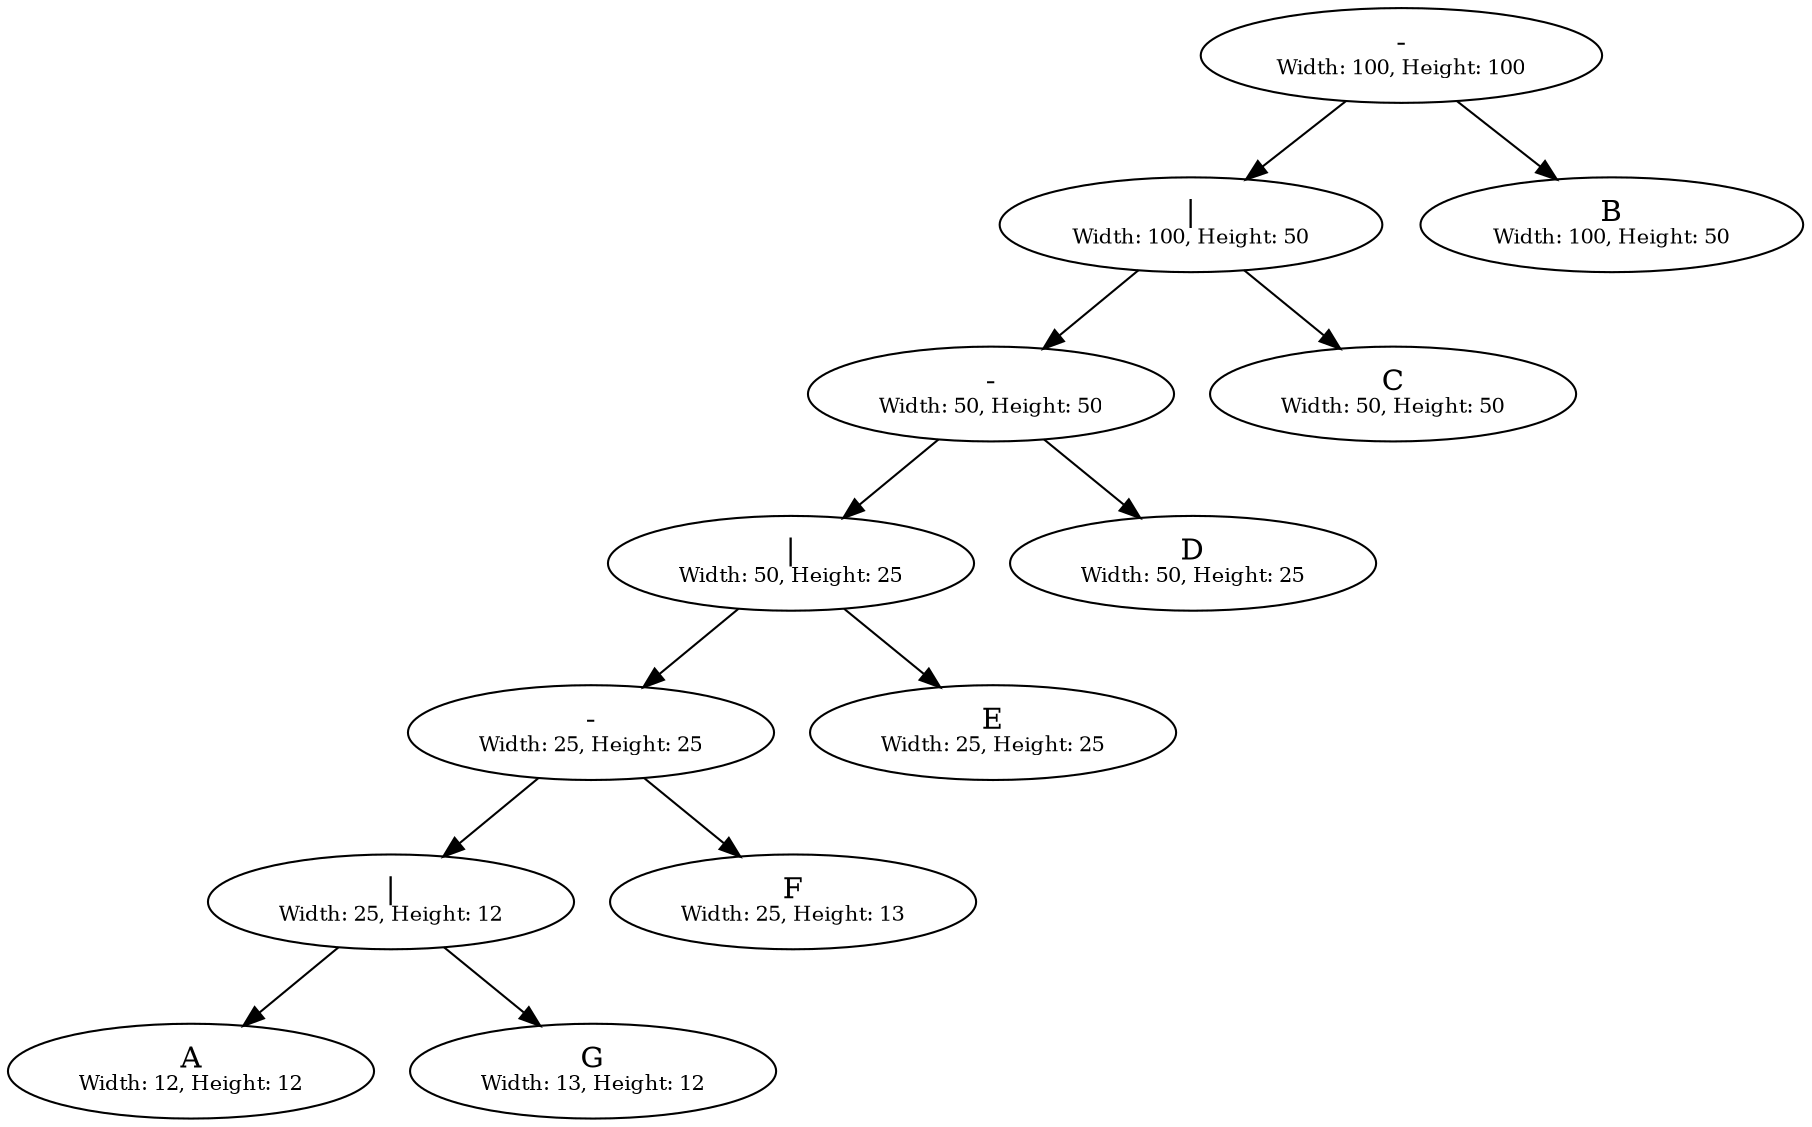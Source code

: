digraph{
0 [label=<-<BR/><FONT POINT-SIZE='10'>Width: 100, Height: 100</FONT>>]
1 [label=<|<BR/><FONT POINT-SIZE='10'>Width: 100, Height: 50</FONT>>]
0 -> 1
3 [label=<-<BR/><FONT POINT-SIZE='10'>Width: 50, Height: 50</FONT>>]
1 -> 3
5 [label=<|<BR/><FONT POINT-SIZE='10'>Width: 50, Height: 25</FONT>>]
3 -> 5
7 [label=<-<BR/><FONT POINT-SIZE='10'>Width: 25, Height: 25</FONT>>]
5 -> 7
9 [label=<|<BR/><FONT POINT-SIZE='10'>Width: 25, Height: 12</FONT>>]
7 -> 9
11 [label=<A<BR/><FONT POINT-SIZE='10'>Width: 12, Height: 12</FONT>>]
9 -> 11
12 [label=<G<BR/><FONT POINT-SIZE='10'>Width: 13, Height: 12</FONT>>]
9 -> 12
10 [label=<F<BR/><FONT POINT-SIZE='10'>Width: 25, Height: 13</FONT>>]
7 -> 10
8 [label=<E<BR/><FONT POINT-SIZE='10'>Width: 25, Height: 25</FONT>>]
5 -> 8
6 [label=<D<BR/><FONT POINT-SIZE='10'>Width: 50, Height: 25</FONT>>]
3 -> 6
4 [label=<C<BR/><FONT POINT-SIZE='10'>Width: 50, Height: 50</FONT>>]
1 -> 4
2 [label=<B<BR/><FONT POINT-SIZE='10'>Width: 100, Height: 50</FONT>>]
0 -> 2
}
